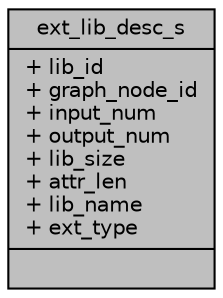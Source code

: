 digraph "ext_lib_desc_s"
{
 // INTERACTIVE_SVG=YES
 // LATEX_PDF_SIZE
  bgcolor="transparent";
  edge [fontname="Helvetica",fontsize="10",labelfontname="Helvetica",labelfontsize="10"];
  node [fontname="Helvetica",fontsize="10",shape=record];
  Node1 [label="{ext_lib_desc_s\n|+ lib_id\l+ graph_node_id\l+ input_num\l+ output_num\l+ lib_size\l+ attr_len\l+ lib_name\l+ ext_type\l|}",height=0.2,width=0.4,color="black", fillcolor="grey75", style="filled", fontcolor="black",tooltip=" "];
}
